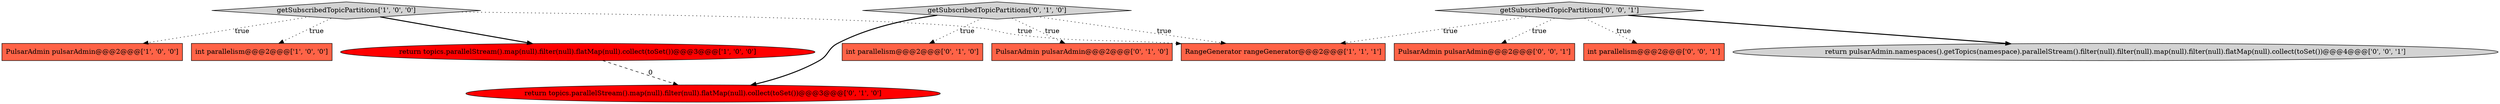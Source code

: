 digraph {
2 [style = filled, label = "PulsarAdmin pulsarAdmin@@@2@@@['1', '0', '0']", fillcolor = tomato, shape = box image = "AAA0AAABBB1BBB"];
0 [style = filled, label = "int parallelism@@@2@@@['1', '0', '0']", fillcolor = tomato, shape = box image = "AAA0AAABBB1BBB"];
5 [style = filled, label = "int parallelism@@@2@@@['0', '1', '0']", fillcolor = tomato, shape = box image = "AAA0AAABBB2BBB"];
1 [style = filled, label = "return topics.parallelStream().map(null).filter(null).flatMap(null).collect(toSet())@@@3@@@['1', '0', '0']", fillcolor = red, shape = ellipse image = "AAA1AAABBB1BBB"];
7 [style = filled, label = "PulsarAdmin pulsarAdmin@@@2@@@['0', '1', '0']", fillcolor = tomato, shape = box image = "AAA0AAABBB2BBB"];
8 [style = filled, label = "return topics.parallelStream().map(null).filter(null).flatMap(null).collect(toSet())@@@3@@@['0', '1', '0']", fillcolor = red, shape = ellipse image = "AAA1AAABBB2BBB"];
12 [style = filled, label = "getSubscribedTopicPartitions['0', '0', '1']", fillcolor = lightgray, shape = diamond image = "AAA0AAABBB3BBB"];
4 [style = filled, label = "RangeGenerator rangeGenerator@@@2@@@['1', '1', '1']", fillcolor = tomato, shape = box image = "AAA0AAABBB1BBB"];
10 [style = filled, label = "PulsarAdmin pulsarAdmin@@@2@@@['0', '0', '1']", fillcolor = tomato, shape = box image = "AAA0AAABBB3BBB"];
6 [style = filled, label = "getSubscribedTopicPartitions['0', '1', '0']", fillcolor = lightgray, shape = diamond image = "AAA0AAABBB2BBB"];
11 [style = filled, label = "int parallelism@@@2@@@['0', '0', '1']", fillcolor = tomato, shape = box image = "AAA0AAABBB3BBB"];
3 [style = filled, label = "getSubscribedTopicPartitions['1', '0', '0']", fillcolor = lightgray, shape = diamond image = "AAA0AAABBB1BBB"];
9 [style = filled, label = "return pulsarAdmin.namespaces().getTopics(namespace).parallelStream().filter(null).filter(null).map(null).filter(null).flatMap(null).collect(toSet())@@@4@@@['0', '0', '1']", fillcolor = lightgray, shape = ellipse image = "AAA0AAABBB3BBB"];
3->4 [style = dotted, label="true"];
1->8 [style = dashed, label="0"];
6->5 [style = dotted, label="true"];
12->4 [style = dotted, label="true"];
6->4 [style = dotted, label="true"];
12->10 [style = dotted, label="true"];
3->1 [style = bold, label=""];
12->9 [style = bold, label=""];
6->8 [style = bold, label=""];
3->2 [style = dotted, label="true"];
3->0 [style = dotted, label="true"];
12->11 [style = dotted, label="true"];
6->7 [style = dotted, label="true"];
}
